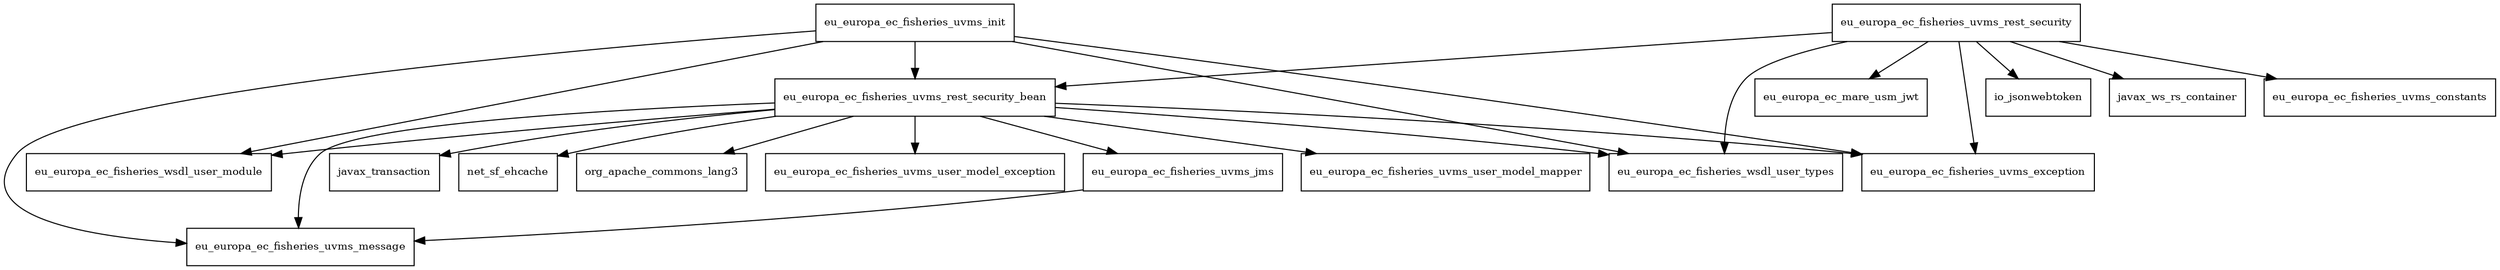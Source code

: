 digraph usm4uvms_3_0_4_package_dependencies {
  node [shape = box, fontsize=10.0];
  eu_europa_ec_fisheries_uvms_init -> eu_europa_ec_fisheries_uvms_exception;
  eu_europa_ec_fisheries_uvms_init -> eu_europa_ec_fisheries_uvms_message;
  eu_europa_ec_fisheries_uvms_init -> eu_europa_ec_fisheries_uvms_rest_security_bean;
  eu_europa_ec_fisheries_uvms_init -> eu_europa_ec_fisheries_wsdl_user_module;
  eu_europa_ec_fisheries_uvms_init -> eu_europa_ec_fisheries_wsdl_user_types;
  eu_europa_ec_fisheries_uvms_jms -> eu_europa_ec_fisheries_uvms_message;
  eu_europa_ec_fisheries_uvms_rest_security -> eu_europa_ec_fisheries_uvms_constants;
  eu_europa_ec_fisheries_uvms_rest_security -> eu_europa_ec_fisheries_uvms_exception;
  eu_europa_ec_fisheries_uvms_rest_security -> eu_europa_ec_fisheries_uvms_rest_security_bean;
  eu_europa_ec_fisheries_uvms_rest_security -> eu_europa_ec_fisheries_wsdl_user_types;
  eu_europa_ec_fisheries_uvms_rest_security -> eu_europa_ec_mare_usm_jwt;
  eu_europa_ec_fisheries_uvms_rest_security -> io_jsonwebtoken;
  eu_europa_ec_fisheries_uvms_rest_security -> javax_ws_rs_container;
  eu_europa_ec_fisheries_uvms_rest_security_bean -> eu_europa_ec_fisheries_uvms_exception;
  eu_europa_ec_fisheries_uvms_rest_security_bean -> eu_europa_ec_fisheries_uvms_jms;
  eu_europa_ec_fisheries_uvms_rest_security_bean -> eu_europa_ec_fisheries_uvms_message;
  eu_europa_ec_fisheries_uvms_rest_security_bean -> eu_europa_ec_fisheries_uvms_user_model_exception;
  eu_europa_ec_fisheries_uvms_rest_security_bean -> eu_europa_ec_fisheries_uvms_user_model_mapper;
  eu_europa_ec_fisheries_uvms_rest_security_bean -> eu_europa_ec_fisheries_wsdl_user_module;
  eu_europa_ec_fisheries_uvms_rest_security_bean -> eu_europa_ec_fisheries_wsdl_user_types;
  eu_europa_ec_fisheries_uvms_rest_security_bean -> javax_transaction;
  eu_europa_ec_fisheries_uvms_rest_security_bean -> net_sf_ehcache;
  eu_europa_ec_fisheries_uvms_rest_security_bean -> org_apache_commons_lang3;
}
